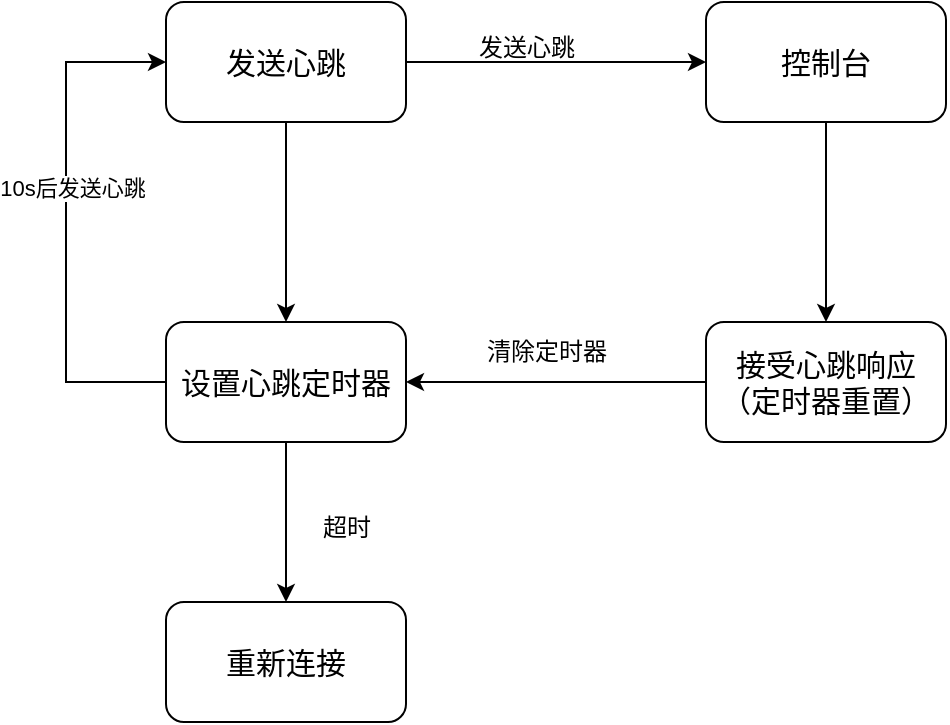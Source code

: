 <mxfile version="21.6.1" type="github">
  <diagram name="第 1 页" id="W9f0oxT6dP_3-EWd8dFf">
    <mxGraphModel dx="1060" dy="508" grid="1" gridSize="10" guides="1" tooltips="1" connect="1" arrows="1" fold="1" page="1" pageScale="1" pageWidth="827" pageHeight="1169" math="0" shadow="0">
      <root>
        <mxCell id="0" />
        <mxCell id="1" parent="0" />
        <mxCell id="aXwj2j6cJyJAVG2uXIP3-6" style="edgeStyle=orthogonalEdgeStyle;rounded=0;orthogonalLoop=1;jettySize=auto;html=1;entryX=0;entryY=0.5;entryDx=0;entryDy=0;" edge="1" parent="1" source="aXwj2j6cJyJAVG2uXIP3-1" target="aXwj2j6cJyJAVG2uXIP3-2">
          <mxGeometry relative="1" as="geometry" />
        </mxCell>
        <mxCell id="aXwj2j6cJyJAVG2uXIP3-10" style="edgeStyle=orthogonalEdgeStyle;rounded=0;orthogonalLoop=1;jettySize=auto;html=1;entryX=0.5;entryY=0;entryDx=0;entryDy=0;" edge="1" parent="1" source="aXwj2j6cJyJAVG2uXIP3-1" target="aXwj2j6cJyJAVG2uXIP3-3">
          <mxGeometry relative="1" as="geometry" />
        </mxCell>
        <mxCell id="aXwj2j6cJyJAVG2uXIP3-1" value="&lt;font style=&quot;font-size: 15px;&quot;&gt;发送心跳&lt;/font&gt;" style="rounded=1;whiteSpace=wrap;html=1;" vertex="1" parent="1">
          <mxGeometry x="210" y="170" width="120" height="60" as="geometry" />
        </mxCell>
        <mxCell id="aXwj2j6cJyJAVG2uXIP3-7" style="edgeStyle=orthogonalEdgeStyle;rounded=0;orthogonalLoop=1;jettySize=auto;html=1;entryX=0.5;entryY=0;entryDx=0;entryDy=0;" edge="1" parent="1" source="aXwj2j6cJyJAVG2uXIP3-2" target="aXwj2j6cJyJAVG2uXIP3-4">
          <mxGeometry relative="1" as="geometry" />
        </mxCell>
        <mxCell id="aXwj2j6cJyJAVG2uXIP3-2" value="&lt;font style=&quot;font-size: 15px;&quot;&gt;控制台&lt;/font&gt;" style="rounded=1;whiteSpace=wrap;html=1;" vertex="1" parent="1">
          <mxGeometry x="480" y="170" width="120" height="60" as="geometry" />
        </mxCell>
        <mxCell id="aXwj2j6cJyJAVG2uXIP3-9" style="edgeStyle=orthogonalEdgeStyle;rounded=0;orthogonalLoop=1;jettySize=auto;html=1;entryX=0;entryY=0.5;entryDx=0;entryDy=0;exitX=0;exitY=0.5;exitDx=0;exitDy=0;" edge="1" parent="1" source="aXwj2j6cJyJAVG2uXIP3-3" target="aXwj2j6cJyJAVG2uXIP3-1">
          <mxGeometry relative="1" as="geometry">
            <mxPoint x="180" y="360" as="sourcePoint" />
            <mxPoint x="180" y="200" as="targetPoint" />
            <Array as="points">
              <mxPoint x="160" y="360" />
              <mxPoint x="160" y="200" />
            </Array>
          </mxGeometry>
        </mxCell>
        <mxCell id="aXwj2j6cJyJAVG2uXIP3-13" value="10s后发送心跳" style="edgeLabel;html=1;align=center;verticalAlign=middle;resizable=0;points=[];" vertex="1" connectable="0" parent="aXwj2j6cJyJAVG2uXIP3-9">
          <mxGeometry x="0.13" y="-3" relative="1" as="geometry">
            <mxPoint as="offset" />
          </mxGeometry>
        </mxCell>
        <mxCell id="aXwj2j6cJyJAVG2uXIP3-11" style="edgeStyle=orthogonalEdgeStyle;rounded=0;orthogonalLoop=1;jettySize=auto;html=1;entryX=0.5;entryY=0;entryDx=0;entryDy=0;" edge="1" parent="1" source="aXwj2j6cJyJAVG2uXIP3-3" target="aXwj2j6cJyJAVG2uXIP3-5">
          <mxGeometry relative="1" as="geometry" />
        </mxCell>
        <mxCell id="aXwj2j6cJyJAVG2uXIP3-3" value="&lt;font style=&quot;font-size: 15px;&quot;&gt;设置心跳定时器&lt;/font&gt;" style="rounded=1;whiteSpace=wrap;html=1;" vertex="1" parent="1">
          <mxGeometry x="210" y="330" width="120" height="60" as="geometry" />
        </mxCell>
        <mxCell id="aXwj2j6cJyJAVG2uXIP3-8" style="edgeStyle=orthogonalEdgeStyle;rounded=0;orthogonalLoop=1;jettySize=auto;html=1;entryX=1;entryY=0.5;entryDx=0;entryDy=0;" edge="1" parent="1" source="aXwj2j6cJyJAVG2uXIP3-4" target="aXwj2j6cJyJAVG2uXIP3-3">
          <mxGeometry relative="1" as="geometry" />
        </mxCell>
        <mxCell id="aXwj2j6cJyJAVG2uXIP3-4" value="&lt;font style=&quot;font-size: 15px;&quot;&gt;接受心跳响应&lt;br&gt;（定时器重置）&lt;/font&gt;" style="rounded=1;whiteSpace=wrap;html=1;" vertex="1" parent="1">
          <mxGeometry x="480" y="330" width="120" height="60" as="geometry" />
        </mxCell>
        <mxCell id="aXwj2j6cJyJAVG2uXIP3-5" value="&lt;font style=&quot;font-size: 15px;&quot;&gt;重新连接&lt;/font&gt;" style="rounded=1;whiteSpace=wrap;html=1;" vertex="1" parent="1">
          <mxGeometry x="210" y="470" width="120" height="60" as="geometry" />
        </mxCell>
        <mxCell id="aXwj2j6cJyJAVG2uXIP3-12" value="超时" style="text;html=1;align=center;verticalAlign=middle;resizable=0;points=[];autosize=1;strokeColor=none;fillColor=none;" vertex="1" parent="1">
          <mxGeometry x="275" y="418" width="50" height="30" as="geometry" />
        </mxCell>
        <mxCell id="aXwj2j6cJyJAVG2uXIP3-14" value="发送心跳" style="text;html=1;align=center;verticalAlign=middle;resizable=0;points=[];autosize=1;strokeColor=none;fillColor=none;" vertex="1" parent="1">
          <mxGeometry x="355" y="178" width="70" height="30" as="geometry" />
        </mxCell>
        <mxCell id="aXwj2j6cJyJAVG2uXIP3-15" value="清除定时器" style="text;html=1;align=center;verticalAlign=middle;resizable=0;points=[];autosize=1;strokeColor=none;fillColor=none;" vertex="1" parent="1">
          <mxGeometry x="360" y="330" width="80" height="30" as="geometry" />
        </mxCell>
      </root>
    </mxGraphModel>
  </diagram>
</mxfile>
